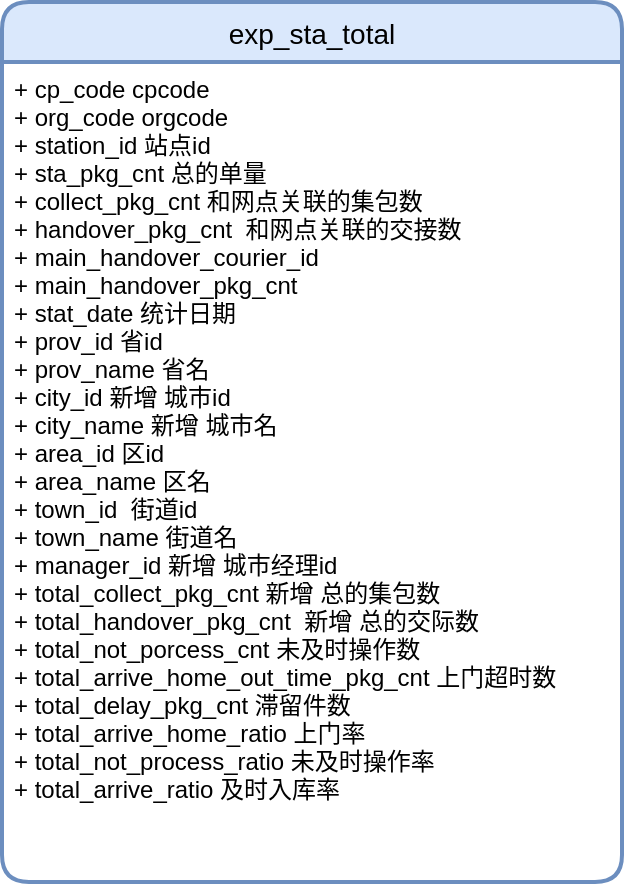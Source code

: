 <mxfile version="14.1.4" type="github"><diagram id="C-8Ptgl1UD4wa6aH0_Vb" name="Page-1"><mxGraphModel dx="1426" dy="771" grid="1" gridSize="10" guides="1" tooltips="1" connect="1" arrows="1" fold="1" page="1" pageScale="1" pageWidth="827" pageHeight="1169" math="0" shadow="0"><root><mxCell id="0"/><mxCell id="1" parent="0"/><mxCell id="9alJJUEFc6NJQmugvf93-1" value="exp_sta_total" style="swimlane;childLayout=stackLayout;horizontal=1;startSize=30;horizontalStack=0;rounded=1;fontSize=14;fontStyle=0;strokeWidth=2;resizeParent=0;resizeLast=1;shadow=0;dashed=0;align=center;fillColor=#dae8fc;strokeColor=#6c8ebf;" vertex="1" parent="1"><mxGeometry x="170" y="260" width="310" height="440" as="geometry"/></mxCell><mxCell id="9alJJUEFc6NJQmugvf93-2" value="+ cp_code cpcode&#10;+ org_code orgcode&#10;+ station_id 站点id&#10;+ sta_pkg_cnt 总的单量&#10;+ collect_pkg_cnt 和网点关联的集包数&#10;+ handover_pkg_cnt  和网点关联的交接数&#10;+ main_handover_courier_id &#10;+ main_handover_pkg_cnt&#10;+ stat_date 统计日期&#10;+ prov_id 省id&#10;+ prov_name 省名&#10;+ city_id 新增 城市id&#10;+ city_name 新增 城市名&#10;+ area_id 区id&#10;+ area_name 区名&#10;+ town_id  街道id&#10;+ town_name 街道名&#10;+ manager_id 新增 城市经理id&#10;+ total_collect_pkg_cnt 新增 总的集包数&#10;+ total_handover_pkg_cnt  新增 总的交际数&#10;+ total_not_porcess_cnt 未及时操作数&#10;+ total_arrive_home_out_time_pkg_cnt 上门超时数&#10;+ total_delay_pkg_cnt 滞留件数&#10;+ total_arrive_home_ratio 上门率&#10;+ total_not_process_ratio 未及时操作率&#10;+ total_arrive_ratio 及时入库率&#10;" style="align=left;strokeColor=none;fillColor=none;spacingLeft=4;fontSize=12;verticalAlign=top;resizable=0;rotatable=0;part=1;" vertex="1" parent="9alJJUEFc6NJQmugvf93-1"><mxGeometry y="30" width="310" height="410" as="geometry"/></mxCell></root></mxGraphModel></diagram></mxfile>